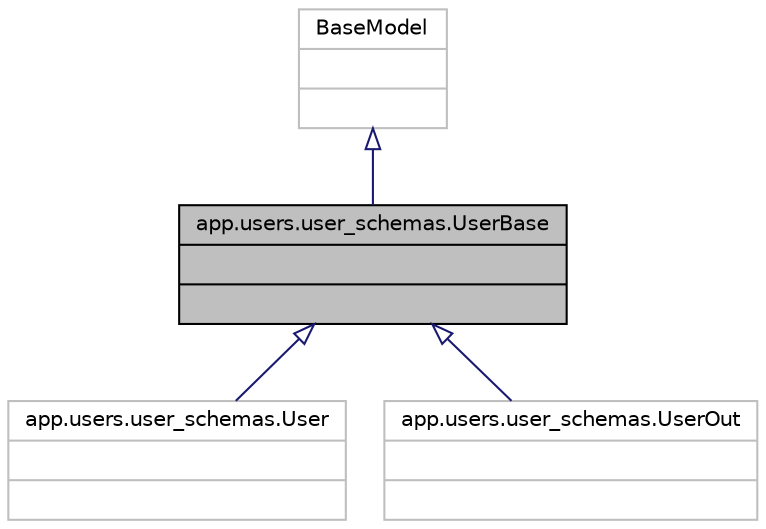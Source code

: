 digraph "app.users.user_schemas.UserBase"
{
 // LATEX_PDF_SIZE
  edge [fontname="Helvetica",fontsize="10",labelfontname="Helvetica",labelfontsize="10"];
  node [fontname="Helvetica",fontsize="10",shape=record];
  Node1 [label="{app.users.user_schemas.UserBase\n||}",height=0.2,width=0.4,color="black", fillcolor="grey75", style="filled", fontcolor="black",tooltip=" "];
  Node2 -> Node1 [dir="back",color="midnightblue",fontsize="10",style="solid",arrowtail="onormal",fontname="Helvetica"];
  Node2 [label="{BaseModel\n||}",height=0.2,width=0.4,color="grey75", fillcolor="white", style="filled",tooltip=" "];
  Node1 -> Node3 [dir="back",color="midnightblue",fontsize="10",style="solid",arrowtail="onormal",fontname="Helvetica"];
  Node3 [label="{app.users.user_schemas.User\n||}",height=0.2,width=0.4,color="grey75", fillcolor="white", style="filled",URL="$classapp_1_1users_1_1user__schemas_1_1User.html",tooltip=" "];
  Node1 -> Node4 [dir="back",color="midnightblue",fontsize="10",style="solid",arrowtail="onormal",fontname="Helvetica"];
  Node4 [label="{app.users.user_schemas.UserOut\n||}",height=0.2,width=0.4,color="grey75", fillcolor="white", style="filled",URL="$classapp_1_1users_1_1user__schemas_1_1UserOut.html",tooltip=" "];
}
